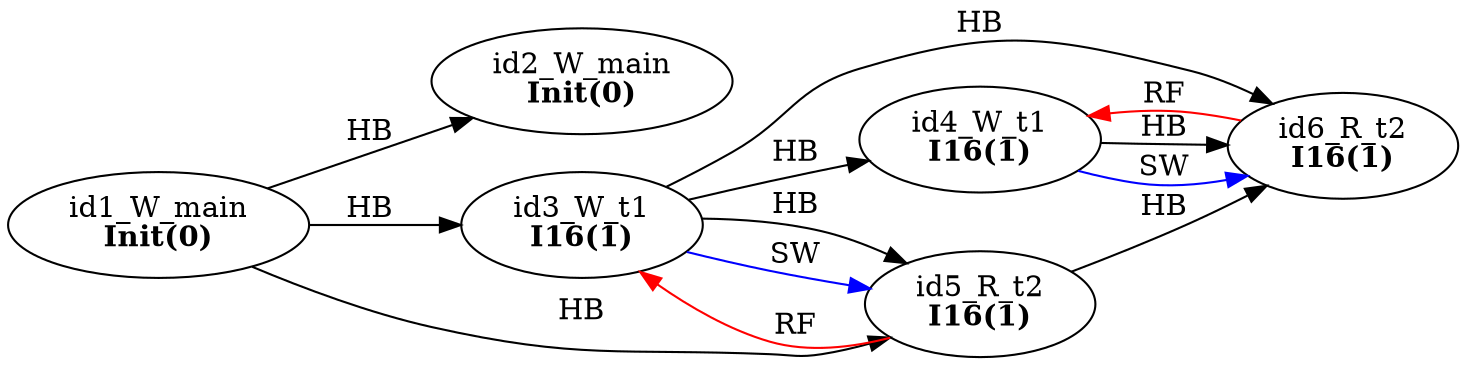 digraph memory_model {
rankdir=LR;
splines=true; esep=0.5;
id1_W_main -> id2_W_main [label = "HB", color="black"];
id3_W_t1 -> id4_W_t1 [label = "HB", color="black"];
id5_R_t2 -> id6_R_t2 [label = "HB", color="black"];
id1_W_main -> id3_W_t1 [label = "HB", color="black"];
id1_W_main -> id5_R_t2 [label = "HB", color="black"];
id3_W_t1 -> id5_R_t2 [label = "HB", color="black"];
id3_W_t1 -> id6_R_t2 [label = "HB", color="black"];
id4_W_t1 -> id6_R_t2 [label = "HB", color="black"];
id5_R_t2 -> id3_W_t1 [label = "RF", color="red"];
id6_R_t2 -> id4_W_t1 [label = "RF", color="red"];
id3_W_t1 -> id5_R_t2 [label = "SW", color="blue"];
id4_W_t1 -> id6_R_t2 [label = "SW", color="blue"];
id1_W_main [label=<id1_W_main<br/><B>Init(0)</B>>, pos="2.5,4!"]
id2_W_main [label=<id2_W_main<br/><B>Init(0)</B>>, pos="2.5,2!"]
id3_W_t1 [label=<id3_W_t1<br/><B>I16(1)</B>>, pos="0,0!"]
id4_W_t1 [label=<id4_W_t1<br/><B>I16(1)</B>>, pos="0,-2!"]
id5_R_t2 [label=<id5_R_t2<br/><B>I16(1)</B>>, pos="5,0!"]
id6_R_t2 [label=<id6_R_t2<br/><B>I16(1)</B>>, pos="5,-2!"]
}